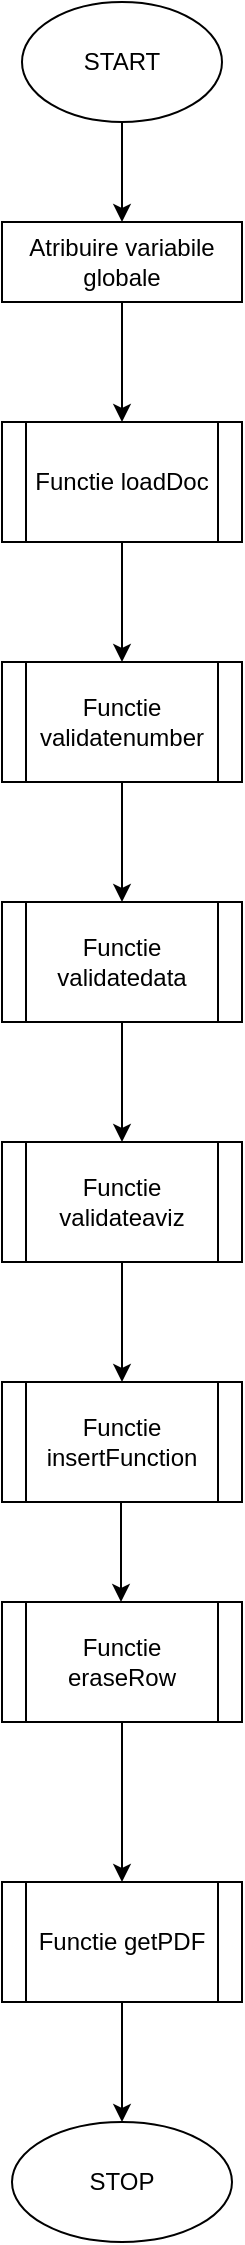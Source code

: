 <mxfile version="14.5.10" type="device"><diagram id="Xo1BEwdDykVbd38UoEjS" name="Page-1"><mxGraphModel dx="1422" dy="794" grid="1" gridSize="10" guides="1" tooltips="1" connect="1" arrows="1" fold="1" page="1" pageScale="1" pageWidth="850" pageHeight="1100" math="0" shadow="0"><root><mxCell id="0"/><mxCell id="1" parent="0"/><mxCell id="NTlzHO6JNDbfl_WL1dDg-1" value="START" style="ellipse;whiteSpace=wrap;html=1;" vertex="1" parent="1"><mxGeometry x="350" y="120" width="100" height="60" as="geometry"/></mxCell><mxCell id="NTlzHO6JNDbfl_WL1dDg-2" value="" style="endArrow=classic;html=1;exitX=0.5;exitY=1;exitDx=0;exitDy=0;" edge="1" parent="1" source="NTlzHO6JNDbfl_WL1dDg-1"><mxGeometry width="50" height="50" relative="1" as="geometry"><mxPoint x="400" y="510" as="sourcePoint"/><mxPoint x="400" y="230" as="targetPoint"/></mxGeometry></mxCell><mxCell id="NTlzHO6JNDbfl_WL1dDg-3" value="Atribuire variabile globale" style="rounded=0;whiteSpace=wrap;html=1;" vertex="1" parent="1"><mxGeometry x="340" y="230" width="120" height="40" as="geometry"/></mxCell><mxCell id="NTlzHO6JNDbfl_WL1dDg-4" value="" style="endArrow=classic;html=1;exitX=0.5;exitY=1;exitDx=0;exitDy=0;" edge="1" parent="1" source="NTlzHO6JNDbfl_WL1dDg-3"><mxGeometry width="50" height="50" relative="1" as="geometry"><mxPoint x="400" y="500" as="sourcePoint"/><mxPoint x="400" y="330" as="targetPoint"/></mxGeometry></mxCell><mxCell id="NTlzHO6JNDbfl_WL1dDg-5" value="Functie loadDoc" style="shape=process;whiteSpace=wrap;html=1;backgroundOutline=1;" vertex="1" parent="1"><mxGeometry x="340" y="330" width="120" height="60" as="geometry"/></mxCell><mxCell id="NTlzHO6JNDbfl_WL1dDg-6" value="" style="endArrow=classic;html=1;exitX=0.5;exitY=1;exitDx=0;exitDy=0;" edge="1" parent="1" source="NTlzHO6JNDbfl_WL1dDg-5"><mxGeometry width="50" height="50" relative="1" as="geometry"><mxPoint x="400" y="500" as="sourcePoint"/><mxPoint x="400" y="450" as="targetPoint"/></mxGeometry></mxCell><mxCell id="NTlzHO6JNDbfl_WL1dDg-7" value="Functie validatenumber" style="shape=process;whiteSpace=wrap;html=1;backgroundOutline=1;" vertex="1" parent="1"><mxGeometry x="340" y="450" width="120" height="60" as="geometry"/></mxCell><mxCell id="NTlzHO6JNDbfl_WL1dDg-8" value="" style="endArrow=classic;html=1;exitX=0.5;exitY=1;exitDx=0;exitDy=0;" edge="1" parent="1" source="NTlzHO6JNDbfl_WL1dDg-7"><mxGeometry width="50" height="50" relative="1" as="geometry"><mxPoint x="400" y="490" as="sourcePoint"/><mxPoint x="400" y="570" as="targetPoint"/></mxGeometry></mxCell><mxCell id="NTlzHO6JNDbfl_WL1dDg-9" value="Functie validatedata" style="shape=process;whiteSpace=wrap;html=1;backgroundOutline=1;" vertex="1" parent="1"><mxGeometry x="340" y="570" width="120" height="60" as="geometry"/></mxCell><mxCell id="NTlzHO6JNDbfl_WL1dDg-10" value="" style="endArrow=classic;html=1;exitX=0.5;exitY=1;exitDx=0;exitDy=0;" edge="1" parent="1" source="NTlzHO6JNDbfl_WL1dDg-9"><mxGeometry width="50" height="50" relative="1" as="geometry"><mxPoint x="440" y="720" as="sourcePoint"/><mxPoint x="400" y="690" as="targetPoint"/></mxGeometry></mxCell><mxCell id="NTlzHO6JNDbfl_WL1dDg-11" value="Functie validateaviz" style="shape=process;whiteSpace=wrap;html=1;backgroundOutline=1;" vertex="1" parent="1"><mxGeometry x="340" y="690" width="120" height="60" as="geometry"/></mxCell><mxCell id="NTlzHO6JNDbfl_WL1dDg-12" value="" style="endArrow=classic;html=1;exitX=0.5;exitY=1;exitDx=0;exitDy=0;" edge="1" parent="1" source="NTlzHO6JNDbfl_WL1dDg-11"><mxGeometry width="50" height="50" relative="1" as="geometry"><mxPoint x="380" y="830" as="sourcePoint"/><mxPoint x="400" y="810" as="targetPoint"/></mxGeometry></mxCell><mxCell id="NTlzHO6JNDbfl_WL1dDg-13" value="Functie insertFunction" style="shape=process;whiteSpace=wrap;html=1;backgroundOutline=1;" vertex="1" parent="1"><mxGeometry x="340" y="810" width="120" height="60" as="geometry"/></mxCell><mxCell id="NTlzHO6JNDbfl_WL1dDg-18" value="" style="endArrow=classic;html=1;" edge="1" parent="1"><mxGeometry width="50" height="50" relative="1" as="geometry"><mxPoint x="399.5" y="870" as="sourcePoint"/><mxPoint x="399.5" y="920" as="targetPoint"/></mxGeometry></mxCell><mxCell id="NTlzHO6JNDbfl_WL1dDg-19" value="Functie eraseRow" style="shape=process;whiteSpace=wrap;html=1;backgroundOutline=1;" vertex="1" parent="1"><mxGeometry x="340" y="920" width="120" height="60" as="geometry"/></mxCell><mxCell id="NTlzHO6JNDbfl_WL1dDg-21" value="Functie getPDF" style="shape=process;whiteSpace=wrap;html=1;backgroundOutline=1;" vertex="1" parent="1"><mxGeometry x="340" y="1060" width="120" height="60" as="geometry"/></mxCell><mxCell id="NTlzHO6JNDbfl_WL1dDg-22" value="" style="endArrow=classic;html=1;exitX=0.5;exitY=1;exitDx=0;exitDy=0;entryX=0.5;entryY=0;entryDx=0;entryDy=0;" edge="1" parent="1" source="NTlzHO6JNDbfl_WL1dDg-19" target="NTlzHO6JNDbfl_WL1dDg-21"><mxGeometry width="50" height="50" relative="1" as="geometry"><mxPoint x="440" y="1050" as="sourcePoint"/><mxPoint x="490" y="1000" as="targetPoint"/></mxGeometry></mxCell><mxCell id="NTlzHO6JNDbfl_WL1dDg-23" value="" style="endArrow=classic;html=1;exitX=0.5;exitY=1;exitDx=0;exitDy=0;" edge="1" parent="1" source="NTlzHO6JNDbfl_WL1dDg-21"><mxGeometry width="50" height="50" relative="1" as="geometry"><mxPoint x="320" y="1230" as="sourcePoint"/><mxPoint x="400" y="1180" as="targetPoint"/></mxGeometry></mxCell><mxCell id="NTlzHO6JNDbfl_WL1dDg-24" value="STOP" style="ellipse;whiteSpace=wrap;html=1;" vertex="1" parent="1"><mxGeometry x="345" y="1180" width="110" height="60" as="geometry"/></mxCell></root></mxGraphModel></diagram></mxfile>